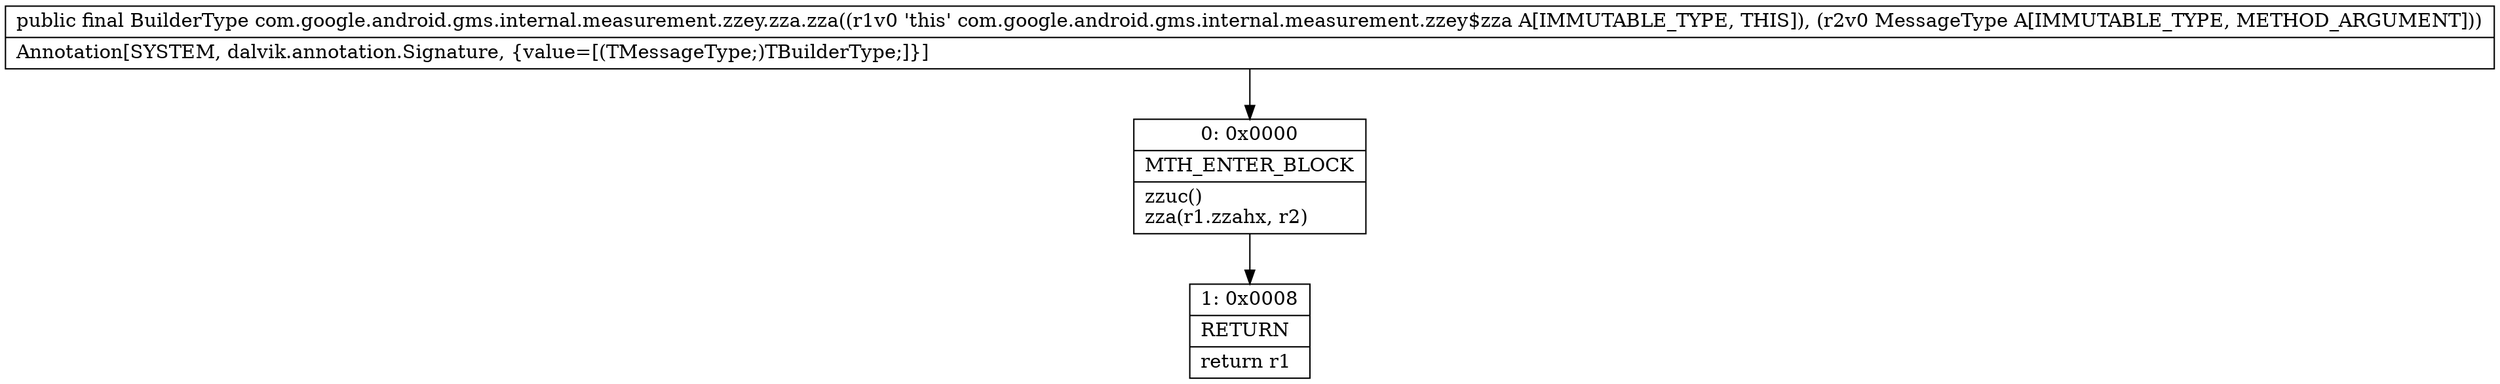 digraph "CFG forcom.google.android.gms.internal.measurement.zzey.zza.zza(Lcom\/google\/android\/gms\/internal\/measurement\/zzey;)Lcom\/google\/android\/gms\/internal\/measurement\/zzey$zza;" {
Node_0 [shape=record,label="{0\:\ 0x0000|MTH_ENTER_BLOCK\l|zzuc()\lzza(r1.zzahx, r2)\l}"];
Node_1 [shape=record,label="{1\:\ 0x0008|RETURN\l|return r1\l}"];
MethodNode[shape=record,label="{public final BuilderType com.google.android.gms.internal.measurement.zzey.zza.zza((r1v0 'this' com.google.android.gms.internal.measurement.zzey$zza A[IMMUTABLE_TYPE, THIS]), (r2v0 MessageType A[IMMUTABLE_TYPE, METHOD_ARGUMENT]))  | Annotation[SYSTEM, dalvik.annotation.Signature, \{value=[(TMessageType;)TBuilderType;]\}]\l}"];
MethodNode -> Node_0;
Node_0 -> Node_1;
}

